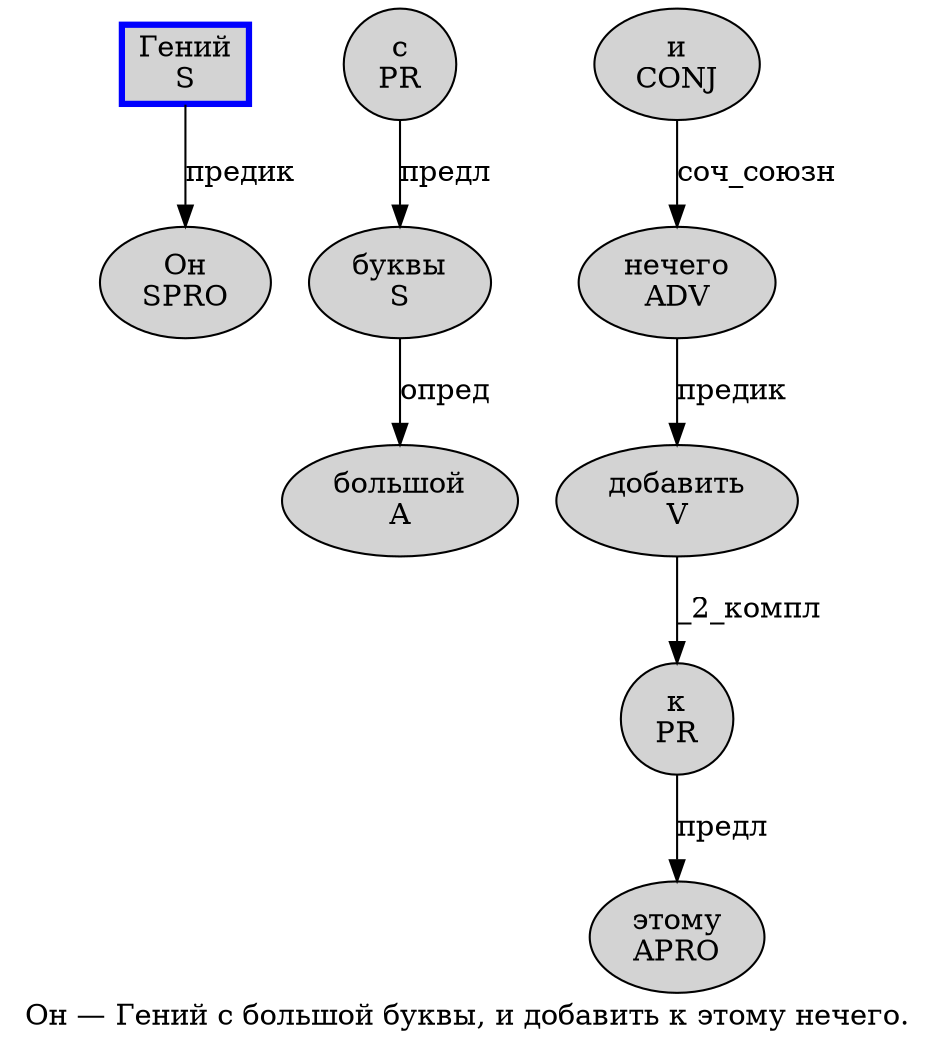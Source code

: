 digraph SENTENCE_1030 {
	graph [label="Он — Гений с большой буквы, и добавить к этому нечего."]
	node [style=filled]
		0 [label="Он
SPRO" color="" fillcolor=lightgray penwidth=1 shape=ellipse]
		2 [label="Гений
S" color=blue fillcolor=lightgray penwidth=3 shape=box]
		3 [label="с
PR" color="" fillcolor=lightgray penwidth=1 shape=ellipse]
		4 [label="большой
A" color="" fillcolor=lightgray penwidth=1 shape=ellipse]
		5 [label="буквы
S" color="" fillcolor=lightgray penwidth=1 shape=ellipse]
		7 [label="и
CONJ" color="" fillcolor=lightgray penwidth=1 shape=ellipse]
		8 [label="добавить
V" color="" fillcolor=lightgray penwidth=1 shape=ellipse]
		9 [label="к
PR" color="" fillcolor=lightgray penwidth=1 shape=ellipse]
		10 [label="этому
APRO" color="" fillcolor=lightgray penwidth=1 shape=ellipse]
		11 [label="нечего
ADV" color="" fillcolor=lightgray penwidth=1 shape=ellipse]
			8 -> 9 [label="_2_компл"]
			5 -> 4 [label="опред"]
			3 -> 5 [label="предл"]
			2 -> 0 [label="предик"]
			11 -> 8 [label="предик"]
			9 -> 10 [label="предл"]
			7 -> 11 [label="соч_союзн"]
}